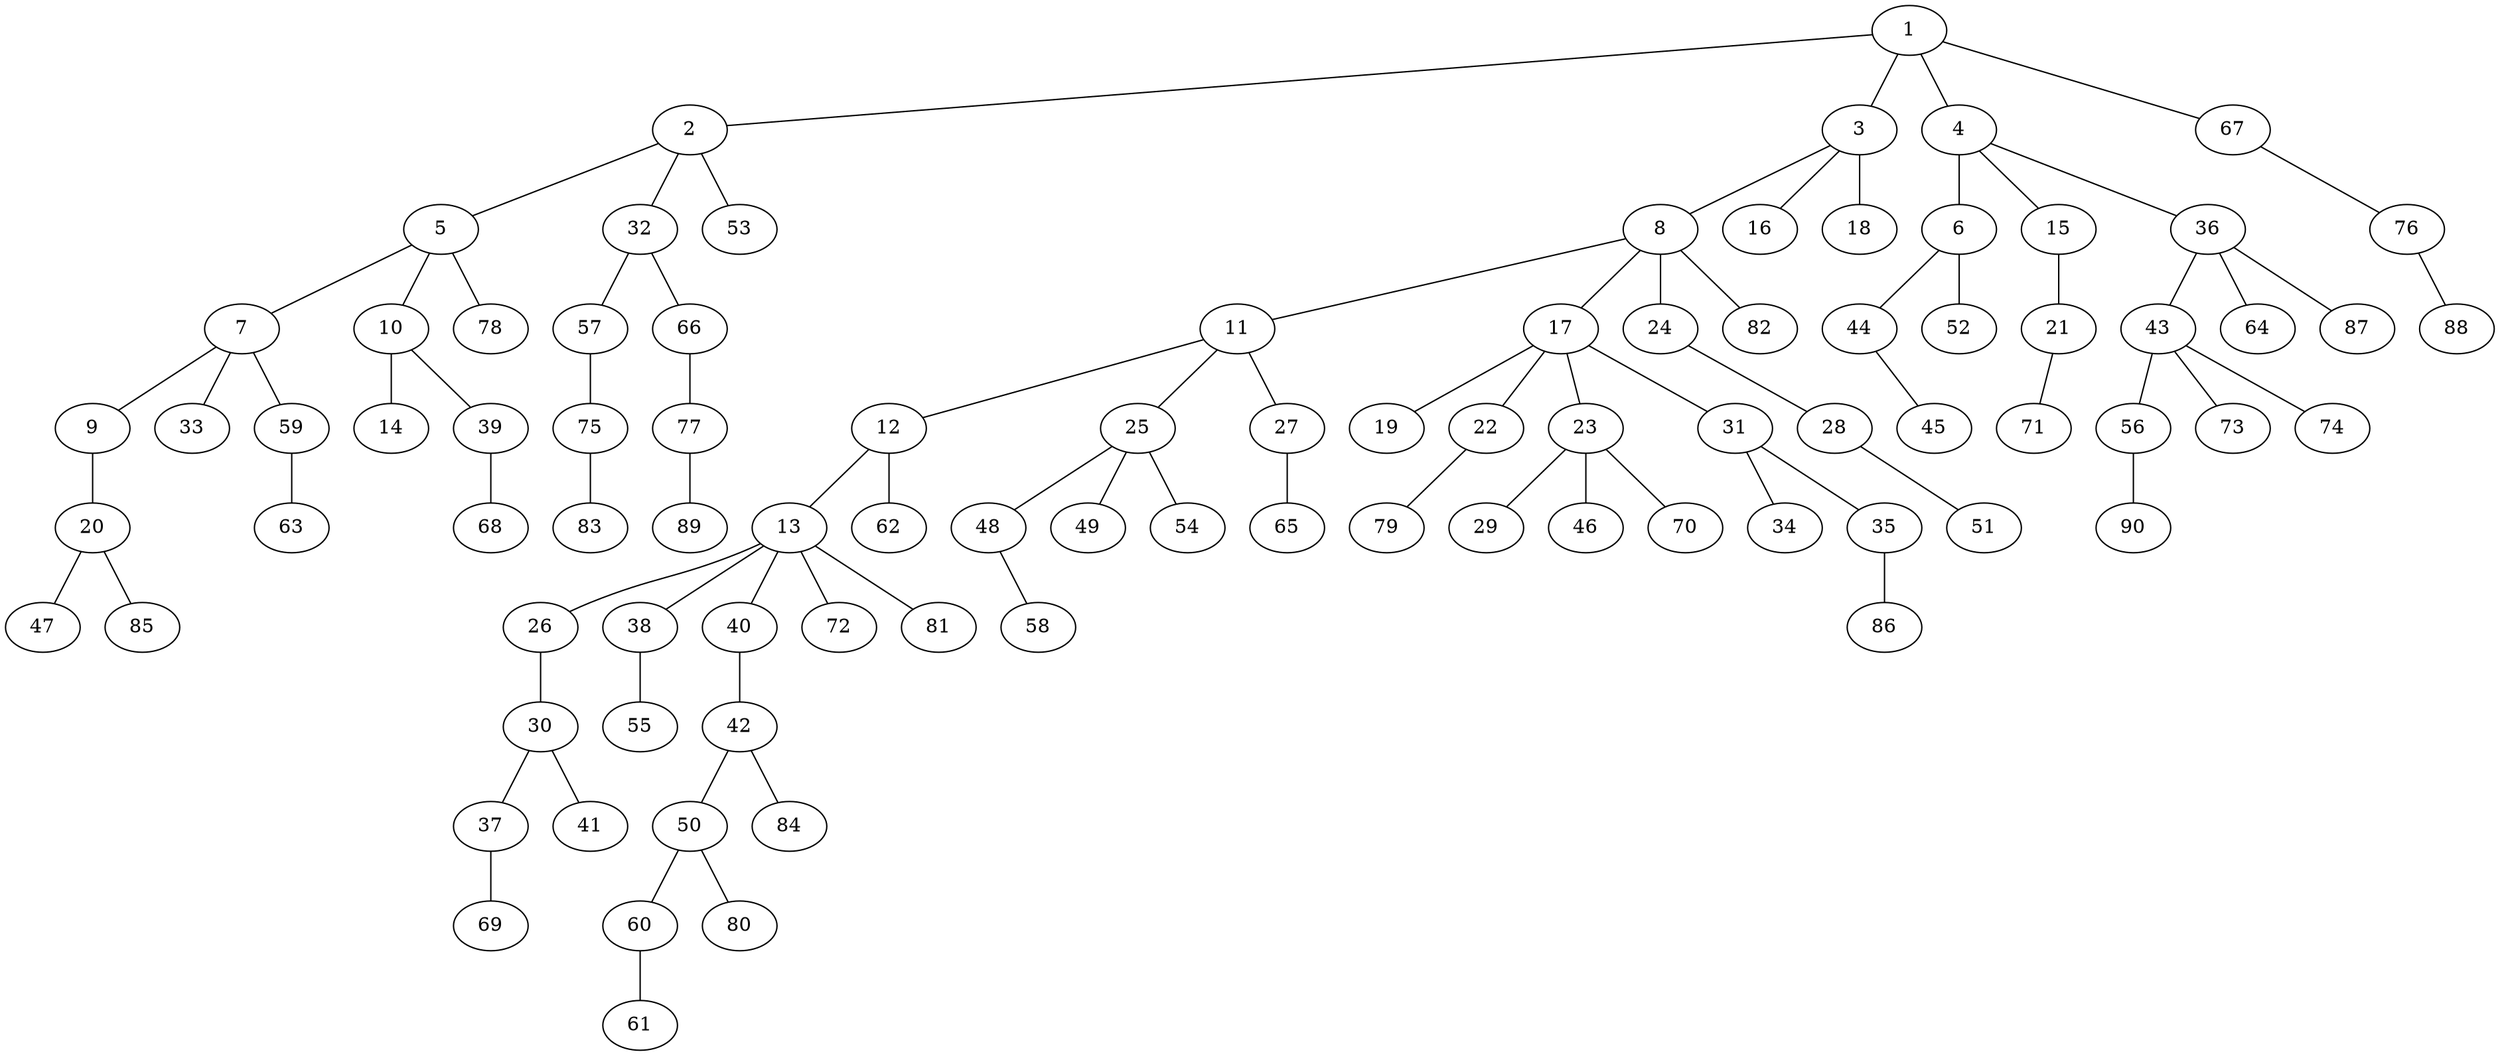 graph graphname {1--2
1--3
1--4
1--67
2--5
2--32
2--53
3--8
3--16
3--18
4--6
4--15
4--36
5--7
5--10
5--78
6--44
6--52
7--9
7--33
7--59
8--11
8--17
8--24
8--82
9--20
10--14
10--39
11--12
11--25
11--27
12--13
12--62
13--26
13--38
13--40
13--72
13--81
15--21
17--19
17--22
17--23
17--31
20--47
20--85
21--71
22--79
23--29
23--46
23--70
24--28
25--48
25--49
25--54
26--30
27--65
28--51
30--37
30--41
31--34
31--35
32--57
32--66
35--86
36--43
36--64
36--87
37--69
38--55
39--68
40--42
42--50
42--84
43--56
43--73
43--74
44--45
48--58
50--60
50--80
56--90
57--75
59--63
60--61
66--77
67--76
75--83
76--88
77--89
}